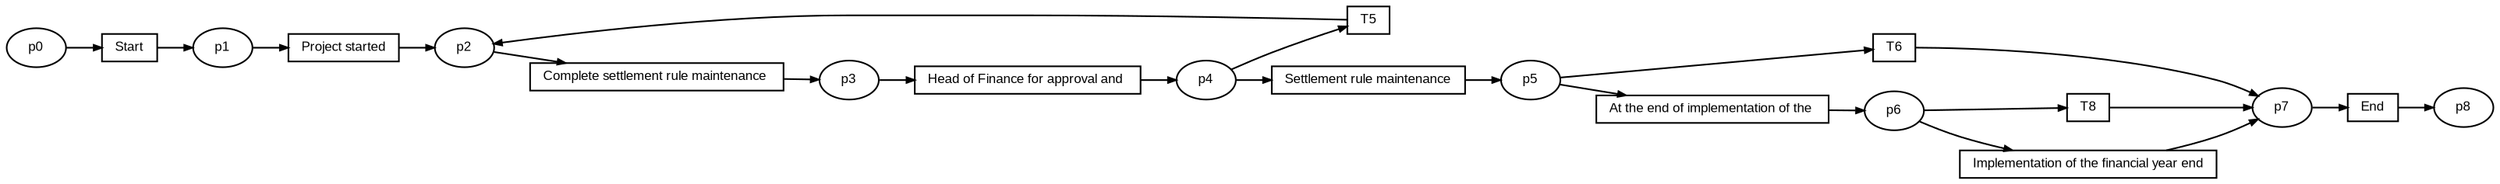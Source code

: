 digraph G {ranksep=".3"; fontsize="8"; remincross=true; margin="0.0,0.0"; fontname="Arial";rankdir="LR"; 
edge [arrowsize="0.5"];
node [height=".2",width=".2",fontname="Arial",fontsize="8"];
t0 [shape="box",label="Start"];
t1 [shape="box",label="Project started"];
t2 [shape="box",label="End"];
t3 [shape="box",label="Complete settlement rule maintenance "];
t4 [shape="box",label="Head of Finance for approval and "];
t5 [shape="box",label="Settlement rule maintenance"];
t6 [shape="box",label="T5"];
t7 [shape="box",label="T6"];
t8 [shape="box",label="At the end of implementation of the "];
t9 [shape="box",label="T8"];
t10 [shape="box",label="Implementation of the financial year end"];
p0 [shape="oval",label="p0"];
p1 [shape="oval",label="p1"];
p2 [shape="oval",label="p2"];
p3 [shape="oval",label="p3"];
p4 [shape="oval",label="p4"];
p5 [shape="oval",label="p5"];
p6 [shape="oval",label="p6"];
p7 [shape="oval",label="p7"];
p8 [shape="oval",label="p8"];
p7 -> t2[label=""];
t5 -> p5[label=""];
p0 -> t0[label=""];
p5 -> t7[label=""];
t1 -> p2[label=""];
p3 -> t4[label=""];
t9 -> p7[label=""];
p4 -> t5[label=""];
t3 -> p3[label=""];
t4 -> p4[label=""];
t2 -> p8[label=""];
p2 -> t3[label=""];
t6 -> p2[label=""];
p6 -> t9[label=""];
p5 -> t8[label=""];
p6 -> t10[label=""];
t8 -> p6[label=""];
p1 -> t1[label=""];
t0 -> p1[label=""];
t10 -> p7[label=""];
t7 -> p7[label=""];
p4 -> t6[label=""];
}
